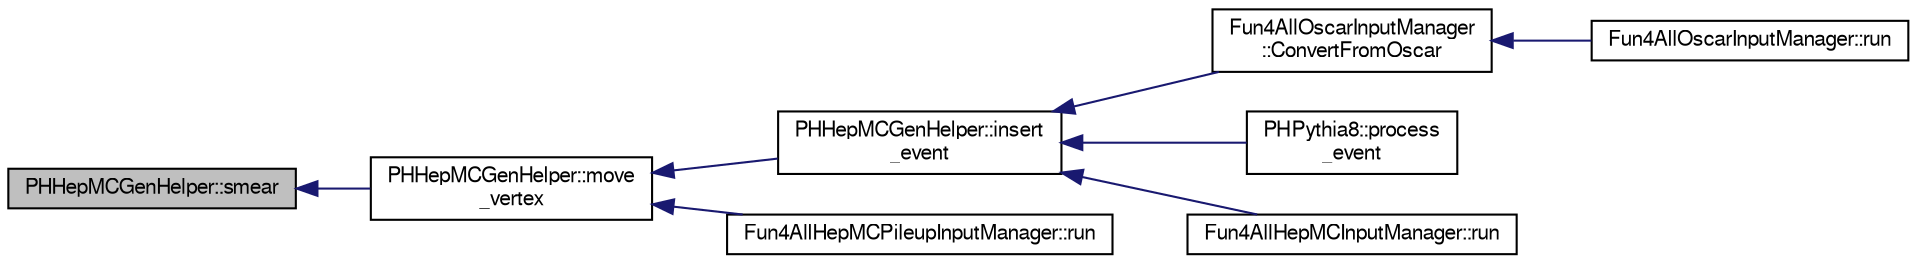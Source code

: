 digraph "PHHepMCGenHelper::smear"
{
  bgcolor="transparent";
  edge [fontname="FreeSans",fontsize="10",labelfontname="FreeSans",labelfontsize="10"];
  node [fontname="FreeSans",fontsize="10",shape=record];
  rankdir="LR";
  Node1 [label="PHHepMCGenHelper::smear",height=0.2,width=0.4,color="black", fillcolor="grey75", style="filled" fontcolor="black"];
  Node1 -> Node2 [dir="back",color="midnightblue",fontsize="10",style="solid",fontname="FreeSans"];
  Node2 [label="PHHepMCGenHelper::move\l_vertex",height=0.2,width=0.4,color="black",URL="$dd/d2a/classPHHepMCGenHelper.html#af1c2525b75067fcdd4c28de6007c5963",tooltip="move vertex according to vertex settings "];
  Node2 -> Node3 [dir="back",color="midnightblue",fontsize="10",style="solid",fontname="FreeSans"];
  Node3 [label="PHHepMCGenHelper::insert\l_event",height=0.2,width=0.4,color="black",URL="$dd/d2a/classPHHepMCGenHelper.html#ab0c755f6e53c0bf57ccd314a0017d227",tooltip="send HepMC::GenEvent to DST tree. This function takes ownership of evt "];
  Node3 -> Node4 [dir="back",color="midnightblue",fontsize="10",style="solid",fontname="FreeSans"];
  Node4 [label="Fun4AllOscarInputManager\l::ConvertFromOscar",height=0.2,width=0.4,color="black",URL="$db/d1f/classFun4AllOscarInputManager.html#a1537e89c4e652f70747fbbef18ceadc4"];
  Node4 -> Node5 [dir="back",color="midnightblue",fontsize="10",style="solid",fontname="FreeSans"];
  Node5 [label="Fun4AllOscarInputManager::run",height=0.2,width=0.4,color="black",URL="$db/d1f/classFun4AllOscarInputManager.html#a4be602bd8c9fe73f9dcc81c8871784a6"];
  Node3 -> Node6 [dir="back",color="midnightblue",fontsize="10",style="solid",fontname="FreeSans"];
  Node6 [label="PHPythia8::process\l_event",height=0.2,width=0.4,color="black",URL="$d9/d3a/classPHPythia8.html#a5cc4124cc6be2fb2467714e3d3bc5a6a"];
  Node3 -> Node7 [dir="back",color="midnightblue",fontsize="10",style="solid",fontname="FreeSans"];
  Node7 [label="Fun4AllHepMCInputManager::run",height=0.2,width=0.4,color="black",URL="$d6/d6f/classFun4AllHepMCInputManager.html#ab6c80a8ee0701bfff5eee3ec3623015c"];
  Node2 -> Node8 [dir="back",color="midnightblue",fontsize="10",style="solid",fontname="FreeSans"];
  Node8 [label="Fun4AllHepMCPileupInputManager::run",height=0.2,width=0.4,color="black",URL="$de/d99/classFun4AllHepMCPileupInputManager.html#a81bf2b69c3c4d3aae0aadebafe1c2c2e"];
}
